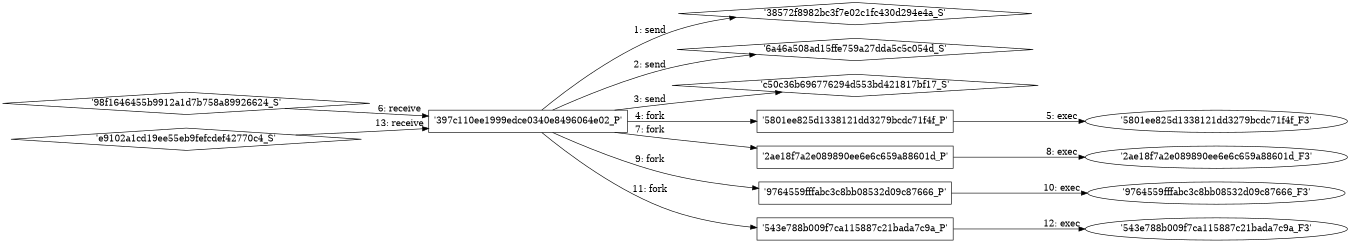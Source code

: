 digraph "D:\Learning\Paper\apt\基于CTI的攻击预警\Dataset\攻击图\ASGfromALLCTI\Threat Source newsletter for Aug. 27, 2020.dot" {
rankdir="LR"
size="9"
fixedsize="false"
splines="true"
nodesep=0.3
ranksep=0
fontsize=10
overlap="scalexy"
engine= "neato"
	"'38572f8982bc3f7e02c1fc430d294e4a_S'" [node_type=Socket shape=diamond]
	"'397c110ee1999edce0340e8496064e02_P'" [node_type=Process shape=box]
	"'397c110ee1999edce0340e8496064e02_P'" -> "'38572f8982bc3f7e02c1fc430d294e4a_S'" [label="1: send"]
	"'6a46a508ad15ffe759a27dda5c5c054d_S'" [node_type=Socket shape=diamond]
	"'397c110ee1999edce0340e8496064e02_P'" [node_type=Process shape=box]
	"'397c110ee1999edce0340e8496064e02_P'" -> "'6a46a508ad15ffe759a27dda5c5c054d_S'" [label="2: send"]
	"'c50c36b696776294d553bd421817bf17_S'" [node_type=Socket shape=diamond]
	"'397c110ee1999edce0340e8496064e02_P'" [node_type=Process shape=box]
	"'397c110ee1999edce0340e8496064e02_P'" -> "'c50c36b696776294d553bd421817bf17_S'" [label="3: send"]
	"'397c110ee1999edce0340e8496064e02_P'" [node_type=Process shape=box]
	"'5801ee825d1338121dd3279bcdc71f4f_P'" [node_type=Process shape=box]
	"'397c110ee1999edce0340e8496064e02_P'" -> "'5801ee825d1338121dd3279bcdc71f4f_P'" [label="4: fork"]
	"'5801ee825d1338121dd3279bcdc71f4f_P'" [node_type=Process shape=box]
	"'5801ee825d1338121dd3279bcdc71f4f_F3'" [node_type=File shape=ellipse]
	"'5801ee825d1338121dd3279bcdc71f4f_P'" -> "'5801ee825d1338121dd3279bcdc71f4f_F3'" [label="5: exec"]
	"'397c110ee1999edce0340e8496064e02_P'" [node_type=Process shape=box]
	"'98f1646455b9912a1d7b758a89926624_S'" [node_type=Socket shape=diamond]
	"'98f1646455b9912a1d7b758a89926624_S'" -> "'397c110ee1999edce0340e8496064e02_P'" [label="6: receive"]
	"'397c110ee1999edce0340e8496064e02_P'" [node_type=Process shape=box]
	"'2ae18f7a2e089890ee6e6c659a88601d_P'" [node_type=Process shape=box]
	"'397c110ee1999edce0340e8496064e02_P'" -> "'2ae18f7a2e089890ee6e6c659a88601d_P'" [label="7: fork"]
	"'2ae18f7a2e089890ee6e6c659a88601d_P'" [node_type=Process shape=box]
	"'2ae18f7a2e089890ee6e6c659a88601d_F3'" [node_type=File shape=ellipse]
	"'2ae18f7a2e089890ee6e6c659a88601d_P'" -> "'2ae18f7a2e089890ee6e6c659a88601d_F3'" [label="8: exec"]
	"'397c110ee1999edce0340e8496064e02_P'" [node_type=Process shape=box]
	"'9764559fffabc3c8bb08532d09c87666_P'" [node_type=Process shape=box]
	"'397c110ee1999edce0340e8496064e02_P'" -> "'9764559fffabc3c8bb08532d09c87666_P'" [label="9: fork"]
	"'9764559fffabc3c8bb08532d09c87666_P'" [node_type=Process shape=box]
	"'9764559fffabc3c8bb08532d09c87666_F3'" [node_type=File shape=ellipse]
	"'9764559fffabc3c8bb08532d09c87666_P'" -> "'9764559fffabc3c8bb08532d09c87666_F3'" [label="10: exec"]
	"'397c110ee1999edce0340e8496064e02_P'" [node_type=Process shape=box]
	"'543e788b009f7ca115887c21bada7c9a_P'" [node_type=Process shape=box]
	"'397c110ee1999edce0340e8496064e02_P'" -> "'543e788b009f7ca115887c21bada7c9a_P'" [label="11: fork"]
	"'543e788b009f7ca115887c21bada7c9a_P'" [node_type=Process shape=box]
	"'543e788b009f7ca115887c21bada7c9a_F3'" [node_type=File shape=ellipse]
	"'543e788b009f7ca115887c21bada7c9a_P'" -> "'543e788b009f7ca115887c21bada7c9a_F3'" [label="12: exec"]
	"'397c110ee1999edce0340e8496064e02_P'" [node_type=Process shape=box]
	"'e9102a1cd19ee55eb9fefcdef42770c4_S'" [node_type=Socket shape=diamond]
	"'e9102a1cd19ee55eb9fefcdef42770c4_S'" -> "'397c110ee1999edce0340e8496064e02_P'" [label="13: receive"]
}
